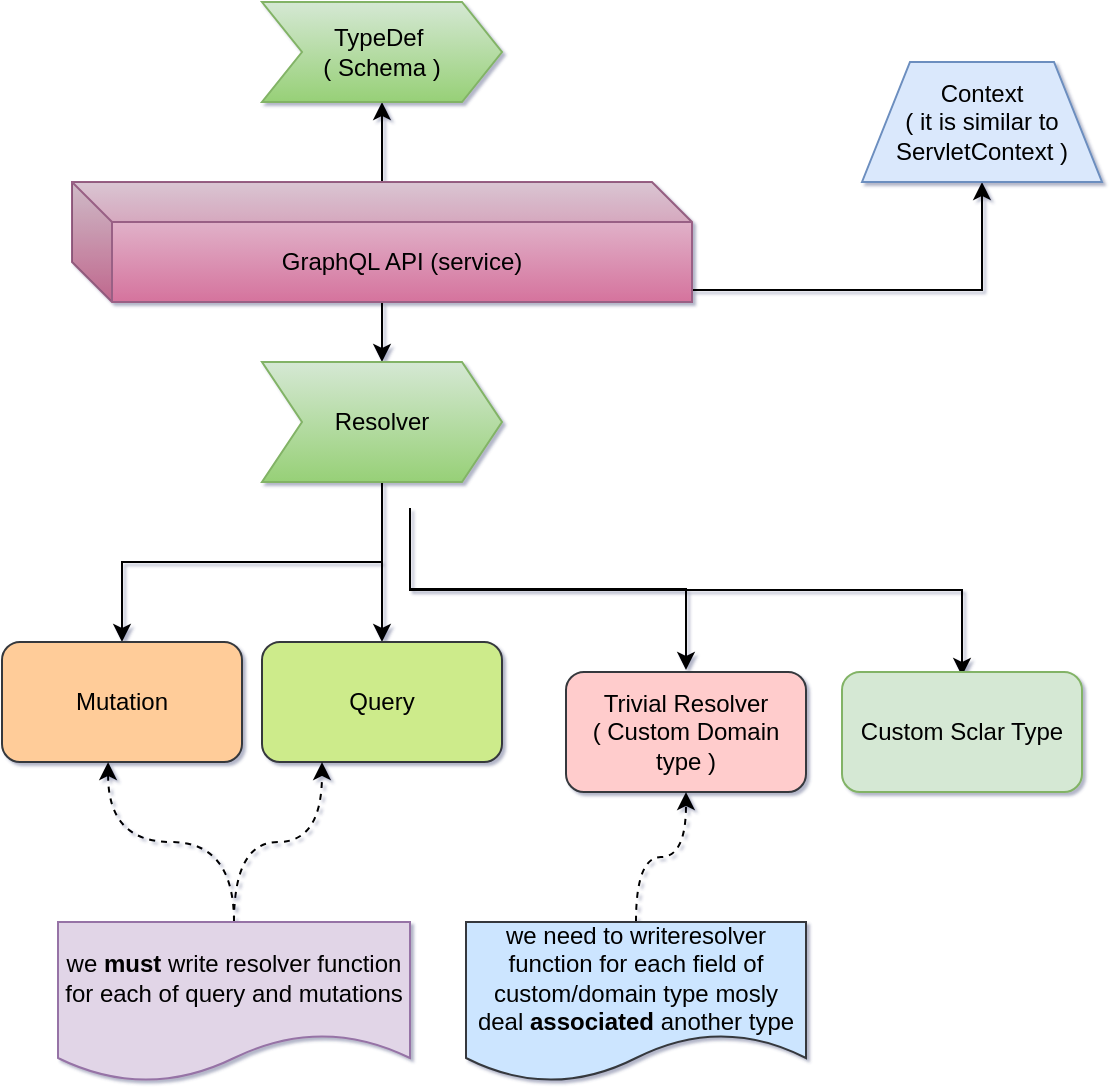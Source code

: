 <mxfile version="11.3.0" type="device" pages="1"><diagram id="Sq0_wtydjrPwQsyjc1zJ" name="Page-1"><mxGraphModel dx="854" dy="496" grid="1" gridSize="10" guides="1" tooltips="1" connect="1" arrows="1" fold="1" page="1" pageScale="1" pageWidth="850" pageHeight="1100" math="0" shadow="1"><root><mxCell id="0"/><mxCell id="1" parent="0"/><mxCell id="2Ease-balxZ5FuxAhp98-14" style="edgeStyle=elbowEdgeStyle;rounded=0;orthogonalLoop=1;jettySize=auto;html=1;entryX=0.5;entryY=1;entryDx=0;entryDy=0;" parent="1" source="2Ease-balxZ5FuxAhp98-1" target="2Ease-balxZ5FuxAhp98-2" edge="1"><mxGeometry relative="1" as="geometry"/></mxCell><mxCell id="2Ease-balxZ5FuxAhp98-15" style="edgeStyle=elbowEdgeStyle;rounded=0;orthogonalLoop=1;jettySize=auto;html=1;" parent="1" source="2Ease-balxZ5FuxAhp98-1" target="2Ease-balxZ5FuxAhp98-3" edge="1"><mxGeometry relative="1" as="geometry"/></mxCell><mxCell id="2Ease-balxZ5FuxAhp98-30" style="edgeStyle=elbowEdgeStyle;rounded=0;orthogonalLoop=1;jettySize=auto;elbow=vertical;html=1;entryX=0.5;entryY=1;entryDx=0;entryDy=0;exitX=0;exitY=0;exitDx=310;exitDy=40;exitPerimeter=0;" parent="1" source="2Ease-balxZ5FuxAhp98-1" target="2Ease-balxZ5FuxAhp98-29" edge="1"><mxGeometry relative="1" as="geometry"><Array as="points"><mxPoint x="530" y="294"/></Array></mxGeometry></mxCell><mxCell id="2Ease-balxZ5FuxAhp98-1" value="GraphQL API (service)" style="shape=cube;whiteSpace=wrap;html=1;boundedLbl=1;backgroundOutline=1;darkOpacity=0.05;darkOpacity2=0.1;gradientColor=#d5739d;fillColor=#e6d0de;strokeColor=#996185;" parent="1" vertex="1"><mxGeometry x="135" y="240" width="310" height="60" as="geometry"/></mxCell><mxCell id="2Ease-balxZ5FuxAhp98-2" value="TypeDef&amp;nbsp;&lt;br&gt;( Schema )" style="shape=step;perimeter=stepPerimeter;whiteSpace=wrap;html=1;fixedSize=1;gradientColor=#97d077;fillColor=#d5e8d4;strokeColor=#82b366;" parent="1" vertex="1"><mxGeometry x="230" y="150" width="120" height="50" as="geometry"/></mxCell><mxCell id="2Ease-balxZ5FuxAhp98-16" style="edgeStyle=elbowEdgeStyle;rounded=0;orthogonalLoop=1;jettySize=auto;html=1;entryX=0.5;entryY=0;entryDx=0;entryDy=0;" parent="1" source="2Ease-balxZ5FuxAhp98-3" target="2Ease-balxZ5FuxAhp98-7" edge="1"><mxGeometry relative="1" as="geometry"/></mxCell><mxCell id="2Ease-balxZ5FuxAhp98-18" style="edgeStyle=elbowEdgeStyle;rounded=0;orthogonalLoop=1;jettySize=auto;elbow=vertical;html=1;entryX=0.5;entryY=0;entryDx=0;entryDy=0;" parent="1" source="2Ease-balxZ5FuxAhp98-3" target="2Ease-balxZ5FuxAhp98-6" edge="1"><mxGeometry relative="1" as="geometry"/></mxCell><mxCell id="2Ease-balxZ5FuxAhp98-19" style="edgeStyle=elbowEdgeStyle;rounded=0;orthogonalLoop=1;jettySize=auto;elbow=vertical;html=1;" parent="1" edge="1"><mxGeometry relative="1" as="geometry"><mxPoint x="304" y="403" as="sourcePoint"/><mxPoint x="442" y="484" as="targetPoint"/></mxGeometry></mxCell><mxCell id="uVP0f_v-3xzupG0Ulhj3-6" style="edgeStyle=elbowEdgeStyle;rounded=0;orthogonalLoop=1;jettySize=auto;html=1;entryX=0.5;entryY=0;entryDx=0;entryDy=0;elbow=vertical;" edge="1" parent="1"><mxGeometry relative="1" as="geometry"><mxPoint x="304" y="406" as="sourcePoint"/><mxPoint x="580" y="487" as="targetPoint"/><Array as="points"><mxPoint x="490" y="444"/></Array></mxGeometry></mxCell><mxCell id="2Ease-balxZ5FuxAhp98-3" value="Resolver" style="shape=step;perimeter=stepPerimeter;whiteSpace=wrap;html=1;fixedSize=1;gradientColor=#97d077;fillColor=#d5e8d4;strokeColor=#82b366;" parent="1" vertex="1"><mxGeometry x="230" y="330" width="120" height="60" as="geometry"/></mxCell><mxCell id="2Ease-balxZ5FuxAhp98-6" value="Mutation" style="rounded=1;whiteSpace=wrap;html=1;fillColor=#ffcc99;strokeColor=#36393d;" parent="1" vertex="1"><mxGeometry x="100" y="470" width="120" height="60" as="geometry"/></mxCell><mxCell id="2Ease-balxZ5FuxAhp98-7" value="Query" style="rounded=1;whiteSpace=wrap;html=1;fillColor=#cdeb8b;strokeColor=#36393d;" parent="1" vertex="1"><mxGeometry x="230" y="470" width="120" height="60" as="geometry"/></mxCell><mxCell id="2Ease-balxZ5FuxAhp98-12" value="Trivial Resolver&lt;br&gt;( Custom Domain type )" style="rounded=1;whiteSpace=wrap;html=1;fillColor=#ffcccc;strokeColor=#36393d;" parent="1" vertex="1"><mxGeometry x="382" y="485" width="120" height="60" as="geometry"/></mxCell><mxCell id="uVP0f_v-3xzupG0Ulhj3-4" style="edgeStyle=orthogonalEdgeStyle;curved=1;rounded=0;orthogonalLoop=1;jettySize=auto;html=1;entryX=0.5;entryY=1;entryDx=0;entryDy=0;dashed=1;" edge="1" parent="1" source="2Ease-balxZ5FuxAhp98-25" target="2Ease-balxZ5FuxAhp98-12"><mxGeometry relative="1" as="geometry"/></mxCell><mxCell id="2Ease-balxZ5FuxAhp98-25" value="we need to writeresolver function for each field of custom/domain type mosly deal &lt;b&gt;associated &lt;/b&gt;another type" style="shape=document;whiteSpace=wrap;html=1;boundedLbl=1;fillColor=#cce5ff;strokeColor=#36393d;" parent="1" vertex="1"><mxGeometry x="332" y="610" width="170" height="80" as="geometry"/></mxCell><mxCell id="2Ease-balxZ5FuxAhp98-29" value="Context&lt;br&gt;( it is similar to ServletContext )" style="shape=trapezoid;perimeter=trapezoidPerimeter;whiteSpace=wrap;html=1;fillColor=#dae8fc;strokeColor=#6c8ebf;" parent="1" vertex="1"><mxGeometry x="530" y="180" width="120" height="60" as="geometry"/></mxCell><mxCell id="uVP0f_v-3xzupG0Ulhj3-2" style="edgeStyle=orthogonalEdgeStyle;rounded=0;orthogonalLoop=1;jettySize=auto;html=1;entryX=0.442;entryY=1;entryDx=0;entryDy=0;entryPerimeter=0;curved=1;dashed=1;" edge="1" parent="1" source="uVP0f_v-3xzupG0Ulhj3-1" target="2Ease-balxZ5FuxAhp98-6"><mxGeometry relative="1" as="geometry"/></mxCell><mxCell id="uVP0f_v-3xzupG0Ulhj3-3" style="edgeStyle=orthogonalEdgeStyle;curved=1;rounded=0;orthogonalLoop=1;jettySize=auto;html=1;entryX=0.25;entryY=1;entryDx=0;entryDy=0;dashed=1;" edge="1" parent="1" source="uVP0f_v-3xzupG0Ulhj3-1" target="2Ease-balxZ5FuxAhp98-7"><mxGeometry relative="1" as="geometry"/></mxCell><mxCell id="uVP0f_v-3xzupG0Ulhj3-1" value="we &lt;b&gt;must &lt;/b&gt;write resolver function for each of query and mutations" style="shape=document;whiteSpace=wrap;html=1;boundedLbl=1;fillColor=#e1d5e7;strokeColor=#9673a6;" vertex="1" parent="1"><mxGeometry x="128" y="610" width="176" height="80" as="geometry"/></mxCell><mxCell id="uVP0f_v-3xzupG0Ulhj3-5" value="Custom Sclar Type" style="rounded=1;whiteSpace=wrap;html=1;fillColor=#d5e8d4;strokeColor=#82b366;" vertex="1" parent="1"><mxGeometry x="520" y="485" width="120" height="60" as="geometry"/></mxCell></root></mxGraphModel></diagram></mxfile>